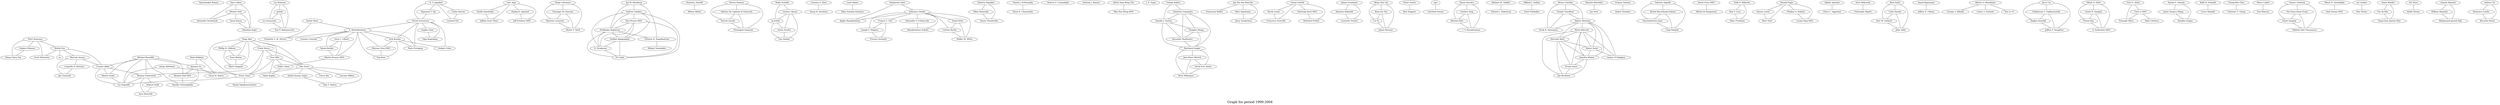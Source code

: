 /*****
Graph for period 1999-2004
*****/

graph G {
  graph [splines=true overlap=false]
  node  [shape=ellipse, width=0.3, height=0.3]
  0 [label="Vijayshankar Raman"];
  1 [label="Sara Cohen"];
  2 [label="Werner Nutt"];
  3 [label="Alexander Serebrenik"];
  4 [label="Luc Boasson"];
  5 [label="gielski"];
  6 [label="ne Guessarian"];
  7 [label="Yuri V. Matiyasevich"];
  8 [label="Peter Buneman"];
  9 [label="Wenfei Fan"];
  10 [label="Scott Weinstein"];
  11 [label="Lars Arge"];
  12 [label="Vasilis Samoladas"];
  13 [label="Jeffrey Scott Vitter"];
  14 [label="Diego Calvanese"];
  15 [label="Giuseppe De Giacomo"];
  16 [label="Maurizio Lenzerini"];
  17 [label="Moshe Y. Vardi"];
  18 [label="Jon M. Kleinberg"];
  19 [label="Andrew Tomkins"];
  20 [label="Marcelo Arenas"];
  21 [label="Leopoldo E. Bertossi"];
  22 [label="Jan Chomicki"];
  23 [label="Yaron Kanza"];
  24 [label="Yehoshua Sagiv"];
  25 [label="Howard J. Karloff"];
  26 [label="Milena Mihail"];
  27 [label="Steven Dawson"];
  28 [label="Sabrina De Capitani di Vimercati"];
  29 [label="Patrick Lincoln"];
  30 [label="Pierangela Samarati"];
  31 [label="Heiko Schuldt"];
  32 [label="Gustavo Alonso"];
  33 [label="rg Schek"];
  34 [label="Carmem S. Hara"];
  35 [label="Susan B. Davidson"];
  36 [label="Lauri Malmi"];
  37 [label="Eljas Soisalon-Soininen"];
  38 [label="Michael Benedikt"];
  39 [label="Leonid Libkin"];
  40 [label="Venkatesh Ganti"];
  41 [label="Johannes Gehrke"];
  42 [label="Raghu Ramakrishnan"];
  43 [label="Dimitris Papadias"];
  44 [label="Nikos Mamoulis"];
  45 [label="Yannis Theodoridis"];
  46 [label="Serge Abiteboul"];
  47 [label="Yousef J. Al-Houmaily"];
  48 [label="Panos K. Chrysanthis"];
  49 [label="Noga Alon"];
  50 [label="Phillip B. Gibbons"];
  51 [label="Yossi Matias"];
  52 [label="Mario Szegedy"];
  53 [label="Stavros S. Cosmadakis"];
  54 [label="Frank Neven"];
  55 [label="Thomas Schwentick"];
  56 [label="Armin Fessler"];
  57 [label="Guy Pardon"];
  58 [label="H. V. Jagadish"];
  59 [label="Raymond T. Ng"];
  60 [label="Divesh Srivastava"];
  61 [label="Anthony J. Bonner"];
  62 [label="Kelvin Kam Wing Chu"];
  63 [label="Man Hon Wong 0001"];
  64 [label="Francis C. Chu"];
  65 [label="Joseph Y. Halpern"];
  66 [label="Praveen Seshadri"];
  67 [label="J. D. Tygar"];
  68 [label="Sachin More"];
  69 [label="S. Muthukrishnan"];
  70 [label="Elizabeth A. M. Shriver"];
  71 [label="George Kollios"];
  72 [label="Dimitrios Gunopulos"];
  73 [label="Vassilis J. Tsotras"];
  74 [label="Jan Van den Bussche"];
  75 [label="Emmanuel Waller"];
  76 [label="Georg Gottlob"];
  77 [label="Nicola Leone"];
  78 [label="Francesco Scarcello"];
  79 [label="Tova Milo"];
  80 [label="Dan Suciu"];
  81 [label="phane Grumbach"];
  82 [label="Maurizio Rafanelli"];
  83 [label="Leonardo Tininini"];
  84 [label="Sophie Cluet"];
  85 [label="Olga Kapitskaia"];
  86 [label="Beng Chin Ooi"];
  87 [label="Kian-Lee Tan"];
  88 [label="Cui Yu"];
  89 [label="phane Bressan"];
  90 [label="Floris Geerts"];
  91 [label="Bart Kuijpers"];
  92 [label="Victor Vianu"];
  93 [label="Yannis Papakonstantinou"];
  94 [label="rger"];
  95 [label="Gottfried Vossen"];
  96 [label="Martin Grohe"];
  97 [label="Luc Segoufin"];
  98 [label="Hasan Davulcu"];
  99 [label="Guizhen Yang"];
  100 [label="Michael Kifer"];
  101 [label="I. V. Ramakrishnan"];
  102 [label="Nick Koudas"];
  103 [label="Zhiyuan Chen 0003"];
  104 [label="Flip Korn"];
  105 [label="Mehmet M. Dalkilic"];
  106 [label="Edward L. Robertson"];
  107 [label="Mikhail J. Atallah"];
  108 [label="Sunil Prabhakar"];
  109 [label="Moses Charikar"];
  110 [label="Surajit Chaudhuri"];
  111 [label="Rajeev Motwani"];
  112 [label="Vivek R. Narasayya"];
  113 [label="on"];
  114 [label="Shinichi Morishita"];
  115 [label="Jun Sese"];
  116 [label="Evgeny Dantsin"];
  117 [label="Andrei Voronkov"];
  118 [label="Fabrizio Angiulli"];
  119 [label="Rachel Ben-Eliyahu-Zohary"];
  120 [label="Giovambattista Ianni"];
  121 [label="Luigi Palopoli"];
  122 [label="David Gross 0001"];
  123 [label="Michel de Rougemont"];
  124 [label="Ravi Kumar 0001"];
  125 [label="Prabhakar Raghavan"];
  126 [label="Sridhar Rajagopalan"];
  127 [label="D. Sivakumar"];
  128 [label="Eli Upfal"];
  129 [label="Christos H. Papadimitriou"];
  130 [label="Pankaj K. Agarwal"];
  131 [label="Jeff Erickson 0001"];
  132 [label="Todd D. Millstein"];
  133 [label="Alon Y. Levy"];
  134 [label="Marc Friedman"];
  135 [label="Ronald Fagin"];
  136 [label="Amnon Lotem"];
  137 [label="Moni Naor"];
  138 [label="Dakshi Agrawal"];
  139 [label="Charu C. Aggarwal"];
  140 [label="Artur Bykowski"];
  141 [label="Christophe Rigotti"];
  142 [label="Reza Sadri"];
  143 [label="Carlo Zaniolo"];
  144 [label="Amir M. Zarkesh"];
  145 [label="Jafar Adibi"];
  146 [label="Mihalis Yannakakis"];
  147 [label="Trevor Jim"];
  148 [label="Anand Rajaraman"];
  149 [label="Jeffrey D. Ullman"];
  150 [label="Donghui Zhang"];
  151 [label="Alexander Markowetz"];
  152 [label="Bernhard Seeger"];
  153 [label="Paolo Ferragina"];
  154 [label="Anna C. Gilbert"];
  155 [label="Yannis Kotidis"];
  156 [label="Martin Strauss 0001"];
  157 [label="Alberto O. Mendelzon"];
  158 [label="George A. Mihaila"];
  159 [label="Jin-yi Cai"];
  160 [label="Venkatesan T. Chakaravarthy"];
  161 [label="Raghav Kaushik"];
  162 [label="Jeffrey F. Naughton"];
  163 [label="Sanjeev Khanna"];
  164 [label="Wang Chiew Tan"];
  165 [label="Nilesh N. Dalvi"];
  166 [label="Sumit K. Sanghai"];
  167 [label="Prasan Roy"];
  168 [label="S. Sudarshan 0001"];
  169 [label="Carlos A. Hurtado"];
  170 [label="Christoph Koch 0001"];
  171 [label="Foto N. Afrati"];
  172 [label="Chen Li 0001"];
  173 [label="Prasenjit Mitra"];
  174 [label="Dennis E. Shasha"];
  175 [label="Jason Tsong-Li Wang"];
  176 [label="Rosalba Giugno"];
  177 [label="Rolfe R. Schmidt"];
  178 [label="Cyrus Shahabi"];
  179 [label="Chung-Min Chen"];
  180 [label="Christine T. Cheng"];
  181 [label="Brian Babcock"];
  182 [label="Shivnath Babu"];
  183 [label="Mayur Datar"];
  184 [label="Jennifer Widom"];
  185 [label="Arvind Arasu"];
  186 [label="Jon McAlister"];
  187 [label="Gerome Miklau"];
  188 [label="Marco Cadoli"];
  189 [label="Toni Mancini"];
  190 [label="Sudipto Guha"];
  191 [label="Edith Cohen"];
  192 [label="Haim Kaplan"];
  193 [label="Hoda Mokhtar"];
  194 [label="Jianwen Su"];
  195 [label="Oscar H. Ibarra"];
  196 [label="Sourav Chatterji"];
  197 [label="Sai Surya Kiran Evani"];
  198 [label="Sumit Ganguly"];
  199 [label="Mahesh Datt Yemmanuru"];
  200 [label="Marc Spielmann"];
  201 [label="Jerzy Tyszkiewicz"];
  202 [label="Minos N. Garofalakis"];
  203 [label="Amit Kumar 0001"];
  204 [label="Reinhard Pichler"];
  205 [label="Jens-Peter Dittrich"];
  206 [label="David Scot Taylor"];
  207 [label="Peter Widmayer"];
  208 [label="Helmut Seidl"];
  209 [label="Anca Muscholl"];
  210 [label="sta Grahne"];
  211 [label="Alex Thomo"];
  212 [label="Ken Q. Pu"];
  213 [label="Samir Khuller"];
  214 [label="Yoo Ah Kim"];
  215 [label="Yung-Chun (Justin) Wan"];
  216 [label="Richard Hull 0001"];
  217 [label="Vassilis Christophides"];
  218 [label="Alexandre V. Evfimievski"];
  219 [label="Ramakrishnan Srikant"];
  220 [label="Daniel Kifer"];
  221 [label="Cristian Bucila"];
  222 [label="Walker M. White"];
  223 [label="Irit Dinur"];
  224 [label="Kobbi Nissim"];
  225 [label="Ganesh Ramesh"];
  226 [label="William Maniatty"];
  227 [label="Mohammed Javeed Zaki"];
  228 [label="Rada Chirkova"];
  229 [label="Phokion G. Kolaitis"];
  230 [label="Lucian Popa 0001"];
  231 [label="Liadan O'Callaghan"];
  232 [label="Ashish Kumar Gupta"];
  233 [label="Alon Y. Halevy"];
  234 [label="Andrea Cal"];
  235 [label="Domenico Lembo"];
  236 [label="Riccardo Rosati"];
  237 [label="Cinda Heeren"];
  238 [label="Leonard Pitt"];
  239 [label="Graham Cormode"];
  1 -- 2;
  1 -- 3;
  1 -- 24;
  2 -- 3;
  2 -- 23;
  2 -- 24;
  4 -- 5;
  4 -- 6;
  4 -- 7;
  5 -- 6;
  5 -- 7;
  6 -- 7;
  8 -- 9;
  8 -- 10;
  8 -- 163;
  8 -- 164;
  9 -- 10;
  9 -- 20;
  9 -- 39;
  9 -- 113;
  11 -- 12;
  11 -- 13;
  11 -- 130;
  11 -- 131;
  12 -- 13;
  14 -- 15;
  14 -- 16;
  14 -- 17;
  15 -- 16;
  15 -- 17;
  16 -- 17;
  18 -- 19;
  18 -- 125;
  18 -- 129;
  19 -- 124;
  19 -- 125;
  19 -- 126;
  19 -- 127;
  19 -- 128;
  20 -- 21;
  20 -- 22;
  20 -- 39;
  21 -- 22;
  23 -- 24;
  25 -- 26;
  27 -- 28;
  27 -- 29;
  27 -- 30;
  28 -- 29;
  28 -- 30;
  29 -- 30;
  31 -- 32;
  31 -- 33;
  32 -- 33;
  32 -- 56;
  32 -- 57;
  33 -- 56;
  33 -- 57;
  34 -- 35;
  36 -- 37;
  38 -- 39;
  38 -- 55;
  38 -- 96;
  38 -- 97;
  38 -- 194;
  38 -- 216;
  38 -- 217;
  39 -- 55;
  39 -- 96;
  39 -- 97;
  40 -- 41;
  40 -- 42;
  41 -- 42;
  41 -- 64;
  41 -- 65;
  41 -- 218;
  41 -- 219;
  41 -- 220;
  41 -- 221;
  41 -- 222;
  43 -- 44;
  43 -- 45;
  44 -- 45;
  46 -- 92;
  46 -- 97;
  47 -- 48;
  49 -- 50;
  49 -- 51;
  49 -- 52;
  49 -- 54;
  49 -- 79;
  49 -- 80;
  49 -- 92;
  50 -- 51;
  50 -- 52;
  51 -- 52;
  54 -- 55;
  54 -- 79;
  54 -- 80;
  54 -- 92;
  55 -- 97;
  55 -- 208;
  55 -- 209;
  56 -- 57;
  58 -- 59;
  58 -- 60;
  58 -- 237;
  58 -- 238;
  59 -- 60;
  60 -- 69;
  60 -- 84;
  60 -- 85;
  60 -- 102;
  60 -- 153;
  60 -- 190;
  62 -- 63;
  64 -- 65;
  64 -- 66;
  65 -- 66;
  68 -- 69;
  68 -- 70;
  69 -- 70;
  69 -- 102;
  69 -- 103;
  69 -- 104;
  69 -- 153;
  69 -- 154;
  69 -- 155;
  69 -- 156;
  69 -- 239;
  71 -- 72;
  71 -- 73;
  72 -- 73;
  72 -- 150;
  72 -- 151;
  72 -- 152;
  73 -- 150;
  73 -- 151;
  73 -- 152;
  74 -- 75;
  74 -- 200;
  74 -- 201;
  76 -- 77;
  76 -- 78;
  76 -- 170;
  76 -- 204;
  77 -- 78;
  79 -- 80;
  79 -- 92;
  79 -- 191;
  79 -- 192;
  80 -- 92;
  80 -- 147;
  80 -- 187;
  80 -- 232;
  80 -- 233;
  81 -- 82;
  81 -- 83;
  82 -- 83;
  84 -- 85;
  86 -- 87;
  86 -- 88;
  86 -- 89;
  87 -- 88;
  87 -- 89;
  88 -- 89;
  90 -- 91;
  92 -- 93;
  92 -- 97;
  94 -- 95;
  96 -- 97;
  98 -- 99;
  98 -- 100;
  98 -- 101;
  99 -- 100;
  99 -- 101;
  100 -- 101;
  102 -- 103;
  102 -- 104;
  102 -- 153;
  102 -- 190;
  103 -- 104;
  105 -- 106;
  107 -- 108;
  109 -- 110;
  109 -- 111;
  109 -- 112;
  110 -- 111;
  110 -- 112;
  111 -- 112;
  111 -- 181;
  111 -- 182;
  111 -- 183;
  111 -- 184;
  111 -- 231;
  114 -- 115;
  116 -- 117;
  118 -- 119;
  118 -- 120;
  118 -- 121;
  119 -- 120;
  119 -- 121;
  120 -- 121;
  122 -- 123;
  124 -- 125;
  124 -- 126;
  124 -- 127;
  124 -- 128;
  125 -- 126;
  125 -- 127;
  125 -- 128;
  125 -- 129;
  126 -- 127;
  126 -- 128;
  127 -- 128;
  129 -- 146;
  130 -- 131;
  132 -- 133;
  132 -- 134;
  133 -- 134;
  135 -- 136;
  135 -- 137;
  135 -- 229;
  135 -- 230;
  136 -- 137;
  138 -- 139;
  140 -- 141;
  142 -- 143;
  142 -- 144;
  142 -- 145;
  143 -- 144;
  143 -- 145;
  144 -- 145;
  148 -- 149;
  150 -- 151;
  150 -- 152;
  151 -- 152;
  152 -- 205;
  152 -- 206;
  152 -- 207;
  154 -- 155;
  154 -- 156;
  155 -- 156;
  156 -- 191;
  157 -- 158;
  157 -- 169;
  157 -- 212;
  159 -- 160;
  159 -- 161;
  159 -- 162;
  160 -- 161;
  160 -- 162;
  161 -- 162;
  163 -- 164;
  165 -- 166;
  165 -- 167;
  165 -- 168;
  166 -- 167;
  166 -- 168;
  167 -- 168;
  170 -- 204;
  171 -- 172;
  171 -- 173;
  172 -- 173;
  172 -- 228;
  174 -- 175;
  174 -- 176;
  175 -- 176;
  177 -- 178;
  179 -- 180;
  181 -- 182;
  181 -- 183;
  181 -- 184;
  181 -- 185;
  181 -- 186;
  181 -- 231;
  182 -- 183;
  182 -- 184;
  182 -- 185;
  182 -- 186;
  183 -- 184;
  183 -- 231;
  184 -- 185;
  184 -- 186;
  185 -- 186;
  188 -- 189;
  191 -- 192;
  193 -- 194;
  193 -- 195;
  194 -- 195;
  194 -- 216;
  194 -- 217;
  196 -- 197;
  196 -- 198;
  196 -- 199;
  197 -- 198;
  197 -- 199;
  198 -- 199;
  200 -- 201;
  202 -- 203;
  205 -- 206;
  205 -- 207;
  206 -- 207;
  208 -- 209;
  210 -- 211;
  213 -- 214;
  213 -- 215;
  214 -- 215;
  216 -- 217;
  218 -- 219;
  220 -- 221;
  220 -- 222;
  221 -- 222;
  223 -- 224;
  225 -- 226;
  225 -- 227;
  226 -- 227;
  229 -- 230;
  232 -- 233;
  234 -- 235;
  234 -- 236;
  235 -- 236;
  237 -- 238;
  label = "\nGraph for period 1999-2004\n";  fontsize=24;
}
